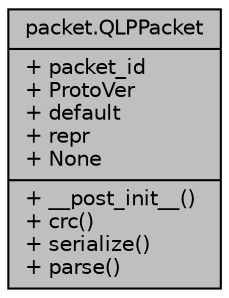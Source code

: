 digraph "packet.QLPPacket"
{
 // LATEX_PDF_SIZE
  edge [fontname="Helvetica",fontsize="10",labelfontname="Helvetica",labelfontsize="10"];
  node [fontname="Helvetica",fontsize="10",shape=record];
  Node1 [label="{packet.QLPPacket\n|+ packet_id\l+ ProtoVer\l+ default\l+ repr\l+ None\l|+ __post_init__()\l+ crc()\l+ serialize()\l+ parse()\l}",height=0.2,width=0.4,color="black", fillcolor="grey75", style="filled", fontcolor="black",tooltip=" "];
}
